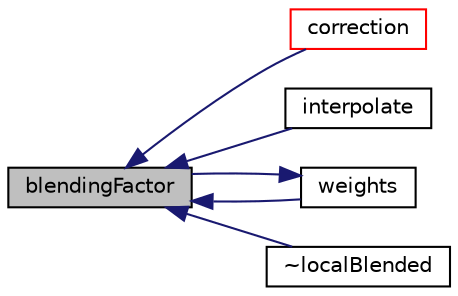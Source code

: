 digraph "blendingFactor"
{
  bgcolor="transparent";
  edge [fontname="Helvetica",fontsize="10",labelfontname="Helvetica",labelfontsize="10"];
  node [fontname="Helvetica",fontsize="10",shape=record];
  rankdir="LR";
  Node16 [label="blendingFactor",height=0.2,width=0.4,color="black", fillcolor="grey75", style="filled", fontcolor="black"];
  Node16 -> Node17 [dir="back",color="midnightblue",fontsize="10",style="solid",fontname="Helvetica"];
  Node17 [label="correction",height=0.2,width=0.4,color="red",URL="$a24033.html#acc9188c066344eea3cfd4b7f114eef3e",tooltip="Return the explicit correction to the face-interpolate. "];
  Node16 -> Node19 [dir="back",color="midnightblue",fontsize="10",style="solid",fontname="Helvetica"];
  Node19 [label="interpolate",height=0.2,width=0.4,color="black",URL="$a24033.html#a61b72a6e1c6c87abb17e1e513dc64b03",tooltip="Return the face-interpolate of the given cell field. "];
  Node16 -> Node20 [dir="back",color="midnightblue",fontsize="10",style="solid",fontname="Helvetica"];
  Node20 [label="weights",height=0.2,width=0.4,color="black",URL="$a24033.html#a3850190d622c7d30ee9b7357d248d2b4",tooltip="Return the interpolation weighting factors. "];
  Node20 -> Node16 [dir="back",color="midnightblue",fontsize="10",style="solid",fontname="Helvetica"];
  Node16 -> Node21 [dir="back",color="midnightblue",fontsize="10",style="solid",fontname="Helvetica"];
  Node21 [label="~localBlended",height=0.2,width=0.4,color="black",URL="$a24033.html#a3f470cddba97566f8261aef05d61e2f2",tooltip="Destructor. "];
}

